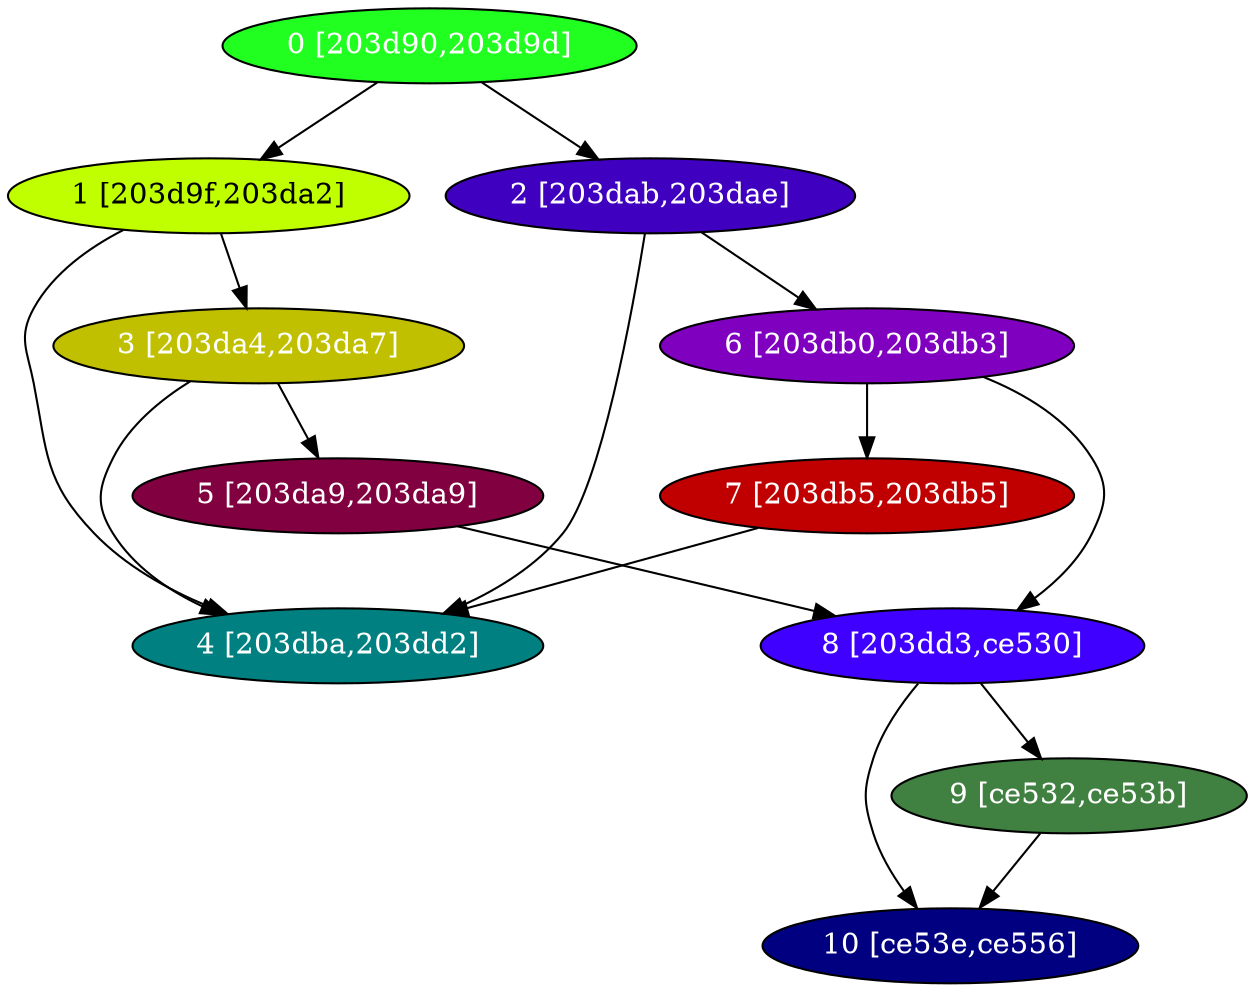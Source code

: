 diGraph libnss3{
	libnss3_0  [style=filled fillcolor="#20FF20" fontcolor="#ffffff" shape=oval label="0 [203d90,203d9d]"]
	libnss3_1  [style=filled fillcolor="#C0FF00" fontcolor="#000000" shape=oval label="1 [203d9f,203da2]"]
	libnss3_2  [style=filled fillcolor="#4000C0" fontcolor="#ffffff" shape=oval label="2 [203dab,203dae]"]
	libnss3_3  [style=filled fillcolor="#C0C000" fontcolor="#ffffff" shape=oval label="3 [203da4,203da7]"]
	libnss3_4  [style=filled fillcolor="#008080" fontcolor="#ffffff" shape=oval label="4 [203dba,203dd2]"]
	libnss3_5  [style=filled fillcolor="#800040" fontcolor="#ffffff" shape=oval label="5 [203da9,203da9]"]
	libnss3_6  [style=filled fillcolor="#8000C0" fontcolor="#ffffff" shape=oval label="6 [203db0,203db3]"]
	libnss3_7  [style=filled fillcolor="#C00000" fontcolor="#ffffff" shape=oval label="7 [203db5,203db5]"]
	libnss3_8  [style=filled fillcolor="#4000FF" fontcolor="#ffffff" shape=oval label="8 [203dd3,ce530]"]
	libnss3_9  [style=filled fillcolor="#408040" fontcolor="#ffffff" shape=oval label="9 [ce532,ce53b]"]
	libnss3_a  [style=filled fillcolor="#000080" fontcolor="#ffffff" shape=oval label="10 [ce53e,ce556]"]

	libnss3_0 -> libnss3_1
	libnss3_0 -> libnss3_2
	libnss3_1 -> libnss3_3
	libnss3_1 -> libnss3_4
	libnss3_2 -> libnss3_4
	libnss3_2 -> libnss3_6
	libnss3_3 -> libnss3_4
	libnss3_3 -> libnss3_5
	libnss3_5 -> libnss3_8
	libnss3_6 -> libnss3_7
	libnss3_6 -> libnss3_8
	libnss3_7 -> libnss3_4
	libnss3_8 -> libnss3_9
	libnss3_8 -> libnss3_a
	libnss3_9 -> libnss3_a
}